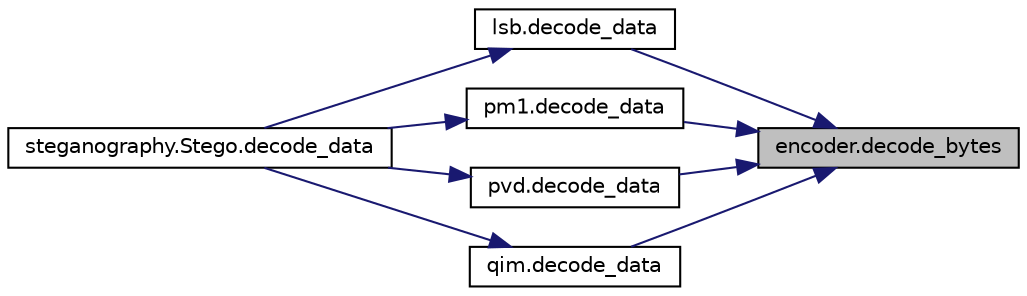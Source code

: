 digraph "encoder.decode_bytes"
{
 // INTERACTIVE_SVG=YES
 // LATEX_PDF_SIZE
  edge [fontname="Helvetica",fontsize="10",labelfontname="Helvetica",labelfontsize="10"];
  node [fontname="Helvetica",fontsize="10",shape=record];
  rankdir="RL";
  Node1 [label="encoder.decode_bytes",height=0.2,width=0.4,color="black", fillcolor="grey75", style="filled", fontcolor="black",tooltip=" "];
  Node1 -> Node2 [dir="back",color="midnightblue",fontsize="10",style="solid",fontname="Helvetica"];
  Node2 [label="lsb.decode_data",height=0.2,width=0.4,color="black", fillcolor="white", style="filled",URL="$namespacelsb.html#ac5d4246f61e6231ea22b12093429af05",tooltip=" "];
  Node2 -> Node3 [dir="back",color="midnightblue",fontsize="10",style="solid",fontname="Helvetica"];
  Node3 [label="steganography.Stego.decode_data",height=0.2,width=0.4,color="black", fillcolor="white", style="filled",URL="$classsteganography_1_1_stego.html#a058cea9613ef281608b1e8c21e9e5425",tooltip=" "];
  Node1 -> Node4 [dir="back",color="midnightblue",fontsize="10",style="solid",fontname="Helvetica"];
  Node4 [label="pm1.decode_data",height=0.2,width=0.4,color="black", fillcolor="white", style="filled",URL="$namespacepm1.html#acb9c7f602b570894ce79330639d3012f",tooltip=" "];
  Node4 -> Node3 [dir="back",color="midnightblue",fontsize="10",style="solid",fontname="Helvetica"];
  Node1 -> Node5 [dir="back",color="midnightblue",fontsize="10",style="solid",fontname="Helvetica"];
  Node5 [label="pvd.decode_data",height=0.2,width=0.4,color="black", fillcolor="white", style="filled",URL="$namespacepvd.html#a5151dec9ec2b66f721b139601cc99546",tooltip=" "];
  Node5 -> Node3 [dir="back",color="midnightblue",fontsize="10",style="solid",fontname="Helvetica"];
  Node1 -> Node6 [dir="back",color="midnightblue",fontsize="10",style="solid",fontname="Helvetica"];
  Node6 [label="qim.decode_data",height=0.2,width=0.4,color="black", fillcolor="white", style="filled",URL="$namespaceqim.html#a2d20ef207c4f0a848e678cda63acae79",tooltip=" "];
  Node6 -> Node3 [dir="back",color="midnightblue",fontsize="10",style="solid",fontname="Helvetica"];
}

